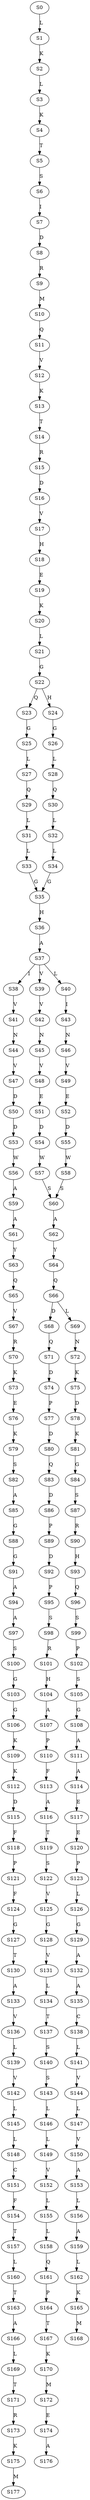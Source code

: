 strict digraph  {
	S0 -> S1 [ label = L ];
	S1 -> S2 [ label = K ];
	S2 -> S3 [ label = L ];
	S3 -> S4 [ label = K ];
	S4 -> S5 [ label = T ];
	S5 -> S6 [ label = S ];
	S6 -> S7 [ label = I ];
	S7 -> S8 [ label = D ];
	S8 -> S9 [ label = R ];
	S9 -> S10 [ label = M ];
	S10 -> S11 [ label = Q ];
	S11 -> S12 [ label = V ];
	S12 -> S13 [ label = K ];
	S13 -> S14 [ label = T ];
	S14 -> S15 [ label = R ];
	S15 -> S16 [ label = D ];
	S16 -> S17 [ label = V ];
	S17 -> S18 [ label = H ];
	S18 -> S19 [ label = E ];
	S19 -> S20 [ label = K ];
	S20 -> S21 [ label = L ];
	S21 -> S22 [ label = G ];
	S22 -> S23 [ label = Q ];
	S22 -> S24 [ label = H ];
	S23 -> S25 [ label = G ];
	S24 -> S26 [ label = G ];
	S25 -> S27 [ label = L ];
	S26 -> S28 [ label = L ];
	S27 -> S29 [ label = Q ];
	S28 -> S30 [ label = Q ];
	S29 -> S31 [ label = L ];
	S30 -> S32 [ label = L ];
	S31 -> S33 [ label = L ];
	S32 -> S34 [ label = L ];
	S33 -> S35 [ label = G ];
	S34 -> S35 [ label = G ];
	S35 -> S36 [ label = H ];
	S36 -> S37 [ label = A ];
	S37 -> S38 [ label = I ];
	S37 -> S39 [ label = V ];
	S37 -> S40 [ label = L ];
	S38 -> S41 [ label = V ];
	S39 -> S42 [ label = V ];
	S40 -> S43 [ label = I ];
	S41 -> S44 [ label = N ];
	S42 -> S45 [ label = N ];
	S43 -> S46 [ label = N ];
	S44 -> S47 [ label = V ];
	S45 -> S48 [ label = V ];
	S46 -> S49 [ label = V ];
	S47 -> S50 [ label = D ];
	S48 -> S51 [ label = E ];
	S49 -> S52 [ label = E ];
	S50 -> S53 [ label = D ];
	S51 -> S54 [ label = D ];
	S52 -> S55 [ label = D ];
	S53 -> S56 [ label = W ];
	S54 -> S57 [ label = W ];
	S55 -> S58 [ label = W ];
	S56 -> S59 [ label = A ];
	S57 -> S60 [ label = S ];
	S58 -> S60 [ label = S ];
	S59 -> S61 [ label = A ];
	S60 -> S62 [ label = A ];
	S61 -> S63 [ label = Y ];
	S62 -> S64 [ label = Y ];
	S63 -> S65 [ label = Q ];
	S64 -> S66 [ label = Q ];
	S65 -> S67 [ label = V ];
	S66 -> S68 [ label = D ];
	S66 -> S69 [ label = L ];
	S67 -> S70 [ label = R ];
	S68 -> S71 [ label = Q ];
	S69 -> S72 [ label = N ];
	S70 -> S73 [ label = K ];
	S71 -> S74 [ label = D ];
	S72 -> S75 [ label = K ];
	S73 -> S76 [ label = E ];
	S74 -> S77 [ label = P ];
	S75 -> S78 [ label = D ];
	S76 -> S79 [ label = K ];
	S77 -> S80 [ label = D ];
	S78 -> S81 [ label = K ];
	S79 -> S82 [ label = S ];
	S80 -> S83 [ label = Q ];
	S81 -> S84 [ label = G ];
	S82 -> S85 [ label = A ];
	S83 -> S86 [ label = D ];
	S84 -> S87 [ label = S ];
	S85 -> S88 [ label = G ];
	S86 -> S89 [ label = P ];
	S87 -> S90 [ label = R ];
	S88 -> S91 [ label = G ];
	S89 -> S92 [ label = D ];
	S90 -> S93 [ label = H ];
	S91 -> S94 [ label = A ];
	S92 -> S95 [ label = P ];
	S93 -> S96 [ label = Q ];
	S94 -> S97 [ label = A ];
	S95 -> S98 [ label = S ];
	S96 -> S99 [ label = S ];
	S97 -> S100 [ label = S ];
	S98 -> S101 [ label = R ];
	S99 -> S102 [ label = P ];
	S100 -> S103 [ label = G ];
	S101 -> S104 [ label = H ];
	S102 -> S105 [ label = S ];
	S103 -> S106 [ label = G ];
	S104 -> S107 [ label = A ];
	S105 -> S108 [ label = G ];
	S106 -> S109 [ label = K ];
	S107 -> S110 [ label = P ];
	S108 -> S111 [ label = A ];
	S109 -> S112 [ label = K ];
	S110 -> S113 [ label = F ];
	S111 -> S114 [ label = A ];
	S112 -> S115 [ label = D ];
	S113 -> S116 [ label = A ];
	S114 -> S117 [ label = E ];
	S115 -> S118 [ label = F ];
	S116 -> S119 [ label = T ];
	S117 -> S120 [ label = E ];
	S118 -> S121 [ label = P ];
	S119 -> S122 [ label = S ];
	S120 -> S123 [ label = P ];
	S121 -> S124 [ label = F ];
	S122 -> S125 [ label = V ];
	S123 -> S126 [ label = L ];
	S124 -> S127 [ label = G ];
	S125 -> S128 [ label = G ];
	S126 -> S129 [ label = G ];
	S127 -> S130 [ label = T ];
	S128 -> S131 [ label = V ];
	S129 -> S132 [ label = A ];
	S130 -> S133 [ label = A ];
	S131 -> S134 [ label = L ];
	S132 -> S135 [ label = A ];
	S133 -> S136 [ label = V ];
	S134 -> S137 [ label = T ];
	S135 -> S138 [ label = C ];
	S136 -> S139 [ label = L ];
	S137 -> S140 [ label = S ];
	S138 -> S141 [ label = L ];
	S139 -> S142 [ label = V ];
	S140 -> S143 [ label = S ];
	S141 -> S144 [ label = V ];
	S142 -> S145 [ label = L ];
	S143 -> S146 [ label = L ];
	S144 -> S147 [ label = L ];
	S145 -> S148 [ label = L ];
	S146 -> S149 [ label = L ];
	S147 -> S150 [ label = V ];
	S148 -> S151 [ label = C ];
	S149 -> S152 [ label = V ];
	S150 -> S153 [ label = A ];
	S151 -> S154 [ label = F ];
	S152 -> S155 [ label = L ];
	S153 -> S156 [ label = L ];
	S154 -> S157 [ label = T ];
	S155 -> S158 [ label = L ];
	S156 -> S159 [ label = A ];
	S157 -> S160 [ label = L ];
	S158 -> S161 [ label = Q ];
	S159 -> S162 [ label = L ];
	S160 -> S163 [ label = T ];
	S161 -> S164 [ label = P ];
	S162 -> S165 [ label = K ];
	S163 -> S166 [ label = A ];
	S164 -> S167 [ label = T ];
	S165 -> S168 [ label = M ];
	S166 -> S169 [ label = L ];
	S167 -> S170 [ label = K ];
	S169 -> S171 [ label = T ];
	S170 -> S172 [ label = M ];
	S171 -> S173 [ label = R ];
	S172 -> S174 [ label = E ];
	S173 -> S175 [ label = K ];
	S174 -> S176 [ label = A ];
	S175 -> S177 [ label = M ];
}

